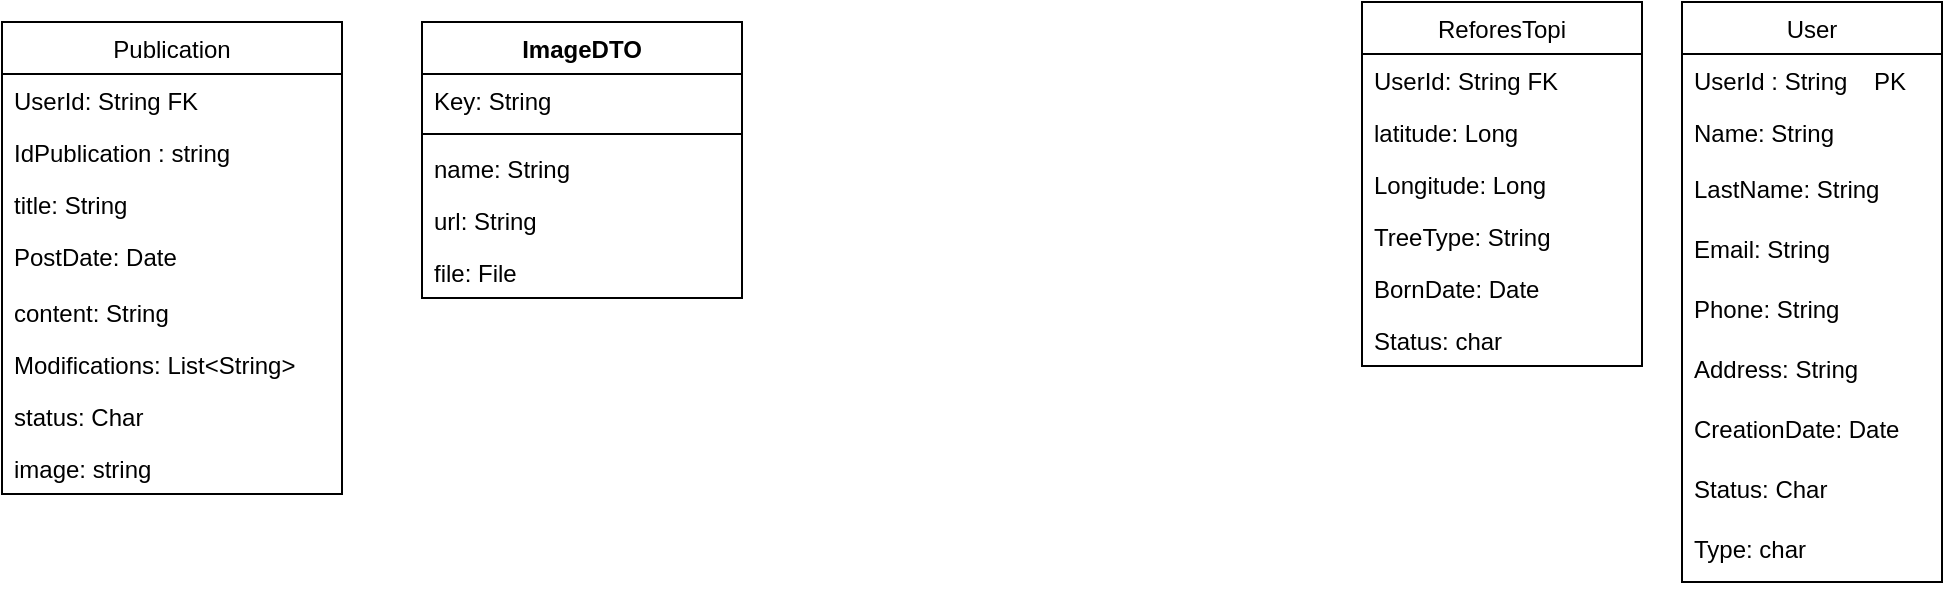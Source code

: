 <mxfile version="14.6.13" type="github" pages="3">
  <diagram id="KxJXpbGQlhkf6KC97_ca" name="Page-1">
    <mxGraphModel dx="868" dy="492" grid="1" gridSize="10" guides="1" tooltips="1" connect="1" arrows="1" fold="1" page="1" pageScale="1" pageWidth="827" pageHeight="1169" math="0" shadow="0">
      <root>
        <mxCell id="0" />
        <mxCell id="1" parent="0" />
        <mxCell id="vVS8wv4UVS95B0Jl2pPs-1" value="User" style="swimlane;fontStyle=0;childLayout=stackLayout;horizontal=1;startSize=26;horizontalStack=0;resizeParent=1;resizeParentMax=0;resizeLast=0;collapsible=1;marginBottom=0;" parent="1" vertex="1">
          <mxGeometry x="880" y="70" width="130" height="290" as="geometry">
            <mxRectangle x="80" y="80" width="60" height="26" as="alternateBounds" />
          </mxGeometry>
        </mxCell>
        <mxCell id="vVS8wv4UVS95B0Jl2pPs-2" value="UserId : String    PK" style="text;strokeColor=none;fillColor=none;align=left;verticalAlign=top;spacingLeft=4;spacingRight=4;overflow=hidden;rotatable=0;points=[[0,0.5],[1,0.5]];portConstraint=eastwest;" parent="vVS8wv4UVS95B0Jl2pPs-1" vertex="1">
          <mxGeometry y="26" width="130" height="26" as="geometry" />
        </mxCell>
        <mxCell id="vVS8wv4UVS95B0Jl2pPs-3" value="Name: String" style="text;strokeColor=none;fillColor=none;align=left;verticalAlign=top;spacingLeft=4;spacingRight=4;overflow=hidden;rotatable=0;points=[[0,0.5],[1,0.5]];portConstraint=eastwest;" parent="vVS8wv4UVS95B0Jl2pPs-1" vertex="1">
          <mxGeometry y="52" width="130" height="28" as="geometry" />
        </mxCell>
        <mxCell id="vVS8wv4UVS95B0Jl2pPs-4" value="LastName: String" style="text;strokeColor=none;fillColor=none;align=left;verticalAlign=top;spacingLeft=4;spacingRight=4;overflow=hidden;rotatable=0;points=[[0,0.5],[1,0.5]];portConstraint=eastwest;" parent="vVS8wv4UVS95B0Jl2pPs-1" vertex="1">
          <mxGeometry y="80" width="130" height="30" as="geometry" />
        </mxCell>
        <mxCell id="vVS8wv4UVS95B0Jl2pPs-5" value="Email: String" style="text;strokeColor=none;fillColor=none;align=left;verticalAlign=top;spacingLeft=4;spacingRight=4;overflow=hidden;rotatable=0;points=[[0,0.5],[1,0.5]];portConstraint=eastwest;" parent="vVS8wv4UVS95B0Jl2pPs-1" vertex="1">
          <mxGeometry y="110" width="130" height="30" as="geometry" />
        </mxCell>
        <mxCell id="vVS8wv4UVS95B0Jl2pPs-6" value="Phone: String" style="text;strokeColor=none;fillColor=none;align=left;verticalAlign=top;spacingLeft=4;spacingRight=4;overflow=hidden;rotatable=0;points=[[0,0.5],[1,0.5]];portConstraint=eastwest;" parent="vVS8wv4UVS95B0Jl2pPs-1" vertex="1">
          <mxGeometry y="140" width="130" height="30" as="geometry" />
        </mxCell>
        <mxCell id="vVS8wv4UVS95B0Jl2pPs-7" value="Address: String" style="text;strokeColor=none;fillColor=none;align=left;verticalAlign=top;spacingLeft=4;spacingRight=4;overflow=hidden;rotatable=0;points=[[0,0.5],[1,0.5]];portConstraint=eastwest;" parent="vVS8wv4UVS95B0Jl2pPs-1" vertex="1">
          <mxGeometry y="170" width="130" height="30" as="geometry" />
        </mxCell>
        <mxCell id="vVS8wv4UVS95B0Jl2pPs-8" value="CreationDate: Date" style="text;strokeColor=none;fillColor=none;align=left;verticalAlign=top;spacingLeft=4;spacingRight=4;overflow=hidden;rotatable=0;points=[[0,0.5],[1,0.5]];portConstraint=eastwest;" parent="vVS8wv4UVS95B0Jl2pPs-1" vertex="1">
          <mxGeometry y="200" width="130" height="30" as="geometry" />
        </mxCell>
        <mxCell id="vVS8wv4UVS95B0Jl2pPs-9" value="Status: Char" style="text;strokeColor=none;fillColor=none;align=left;verticalAlign=top;spacingLeft=4;spacingRight=4;overflow=hidden;rotatable=0;points=[[0,0.5],[1,0.5]];portConstraint=eastwest;" parent="vVS8wv4UVS95B0Jl2pPs-1" vertex="1">
          <mxGeometry y="230" width="130" height="30" as="geometry" />
        </mxCell>
        <mxCell id="vVS8wv4UVS95B0Jl2pPs-10" value="Type: char" style="text;strokeColor=none;fillColor=none;align=left;verticalAlign=top;spacingLeft=4;spacingRight=4;overflow=hidden;rotatable=0;points=[[0,0.5],[1,0.5]];portConstraint=eastwest;" parent="vVS8wv4UVS95B0Jl2pPs-1" vertex="1">
          <mxGeometry y="260" width="130" height="30" as="geometry" />
        </mxCell>
        <mxCell id="vVS8wv4UVS95B0Jl2pPs-11" value="Publication" style="swimlane;fontStyle=0;childLayout=stackLayout;horizontal=1;startSize=26;fillColor=none;horizontalStack=0;resizeParent=1;resizeParentMax=0;resizeLast=0;collapsible=1;marginBottom=0;" parent="1" vertex="1">
          <mxGeometry x="40" y="80" width="170" height="236" as="geometry" />
        </mxCell>
        <mxCell id="vVS8wv4UVS95B0Jl2pPs-12" value="UserId: String FK" style="text;strokeColor=none;fillColor=none;align=left;verticalAlign=top;spacingLeft=4;spacingRight=4;overflow=hidden;rotatable=0;points=[[0,0.5],[1,0.5]];portConstraint=eastwest;" parent="vVS8wv4UVS95B0Jl2pPs-11" vertex="1">
          <mxGeometry y="26" width="170" height="26" as="geometry" />
        </mxCell>
        <mxCell id="vVS8wv4UVS95B0Jl2pPs-13" value="IdPublication : string" style="text;strokeColor=none;fillColor=none;align=left;verticalAlign=top;spacingLeft=4;spacingRight=4;overflow=hidden;rotatable=0;points=[[0,0.5],[1,0.5]];portConstraint=eastwest;" parent="vVS8wv4UVS95B0Jl2pPs-11" vertex="1">
          <mxGeometry y="52" width="170" height="26" as="geometry" />
        </mxCell>
        <mxCell id="vVS8wv4UVS95B0Jl2pPs-14" value="title: String" style="text;strokeColor=none;fillColor=none;align=left;verticalAlign=top;spacingLeft=4;spacingRight=4;overflow=hidden;rotatable=0;points=[[0,0.5],[1,0.5]];portConstraint=eastwest;" parent="vVS8wv4UVS95B0Jl2pPs-11" vertex="1">
          <mxGeometry y="78" width="170" height="26" as="geometry" />
        </mxCell>
        <mxCell id="vVS8wv4UVS95B0Jl2pPs-15" value="PostDate: Date" style="text;strokeColor=none;fillColor=none;align=left;verticalAlign=top;spacingLeft=4;spacingRight=4;overflow=hidden;rotatable=0;points=[[0,0.5],[1,0.5]];portConstraint=eastwest;" parent="vVS8wv4UVS95B0Jl2pPs-11" vertex="1">
          <mxGeometry y="104" width="170" height="28" as="geometry" />
        </mxCell>
        <mxCell id="vVS8wv4UVS95B0Jl2pPs-16" value="content: String" style="text;strokeColor=none;fillColor=none;align=left;verticalAlign=top;spacingLeft=4;spacingRight=4;overflow=hidden;rotatable=0;points=[[0,0.5],[1,0.5]];portConstraint=eastwest;" parent="vVS8wv4UVS95B0Jl2pPs-11" vertex="1">
          <mxGeometry y="132" width="170" height="26" as="geometry" />
        </mxCell>
        <mxCell id="vVS8wv4UVS95B0Jl2pPs-17" value="Modifications: List&lt;String&gt;" style="text;strokeColor=none;fillColor=none;align=left;verticalAlign=top;spacingLeft=4;spacingRight=4;overflow=hidden;rotatable=0;points=[[0,0.5],[1,0.5]];portConstraint=eastwest;" parent="vVS8wv4UVS95B0Jl2pPs-11" vertex="1">
          <mxGeometry y="158" width="170" height="26" as="geometry" />
        </mxCell>
        <mxCell id="vVS8wv4UVS95B0Jl2pPs-18" value="status: Char" style="text;strokeColor=none;fillColor=none;align=left;verticalAlign=top;spacingLeft=4;spacingRight=4;overflow=hidden;rotatable=0;points=[[0,0.5],[1,0.5]];portConstraint=eastwest;" parent="vVS8wv4UVS95B0Jl2pPs-11" vertex="1">
          <mxGeometry y="184" width="170" height="26" as="geometry" />
        </mxCell>
        <mxCell id="vVS8wv4UVS95B0Jl2pPs-19" value="image: string" style="text;strokeColor=none;fillColor=none;align=left;verticalAlign=top;spacingLeft=4;spacingRight=4;overflow=hidden;rotatable=0;points=[[0,0.5],[1,0.5]];portConstraint=eastwest;" parent="vVS8wv4UVS95B0Jl2pPs-11" vertex="1">
          <mxGeometry y="210" width="170" height="26" as="geometry" />
        </mxCell>
        <mxCell id="vVS8wv4UVS95B0Jl2pPs-20" value="ReforesTopi" style="swimlane;fontStyle=0;childLayout=stackLayout;horizontal=1;startSize=26;fillColor=none;horizontalStack=0;resizeParent=1;resizeParentMax=0;resizeLast=0;collapsible=1;marginBottom=0;" parent="1" vertex="1">
          <mxGeometry x="720" y="70" width="140" height="182" as="geometry" />
        </mxCell>
        <mxCell id="vVS8wv4UVS95B0Jl2pPs-21" value="UserId: String FK" style="text;strokeColor=none;fillColor=none;align=left;verticalAlign=top;spacingLeft=4;spacingRight=4;overflow=hidden;rotatable=0;points=[[0,0.5],[1,0.5]];portConstraint=eastwest;" parent="vVS8wv4UVS95B0Jl2pPs-20" vertex="1">
          <mxGeometry y="26" width="140" height="26" as="geometry" />
        </mxCell>
        <mxCell id="vVS8wv4UVS95B0Jl2pPs-22" value="latitude: Long" style="text;strokeColor=none;fillColor=none;align=left;verticalAlign=top;spacingLeft=4;spacingRight=4;overflow=hidden;rotatable=0;points=[[0,0.5],[1,0.5]];portConstraint=eastwest;" parent="vVS8wv4UVS95B0Jl2pPs-20" vertex="1">
          <mxGeometry y="52" width="140" height="26" as="geometry" />
        </mxCell>
        <mxCell id="vVS8wv4UVS95B0Jl2pPs-23" value="Longitude: Long" style="text;strokeColor=none;fillColor=none;align=left;verticalAlign=top;spacingLeft=4;spacingRight=4;overflow=hidden;rotatable=0;points=[[0,0.5],[1,0.5]];portConstraint=eastwest;" parent="vVS8wv4UVS95B0Jl2pPs-20" vertex="1">
          <mxGeometry y="78" width="140" height="26" as="geometry" />
        </mxCell>
        <mxCell id="vVS8wv4UVS95B0Jl2pPs-24" value="TreeType: String" style="text;strokeColor=none;fillColor=none;align=left;verticalAlign=top;spacingLeft=4;spacingRight=4;overflow=hidden;rotatable=0;points=[[0,0.5],[1,0.5]];portConstraint=eastwest;" parent="vVS8wv4UVS95B0Jl2pPs-20" vertex="1">
          <mxGeometry y="104" width="140" height="26" as="geometry" />
        </mxCell>
        <mxCell id="vVS8wv4UVS95B0Jl2pPs-25" value="BornDate: Date" style="text;strokeColor=none;fillColor=none;align=left;verticalAlign=top;spacingLeft=4;spacingRight=4;overflow=hidden;rotatable=0;points=[[0,0.5],[1,0.5]];portConstraint=eastwest;" parent="vVS8wv4UVS95B0Jl2pPs-20" vertex="1">
          <mxGeometry y="130" width="140" height="26" as="geometry" />
        </mxCell>
        <mxCell id="vVS8wv4UVS95B0Jl2pPs-26" value="Status: char" style="text;strokeColor=none;fillColor=none;align=left;verticalAlign=top;spacingLeft=4;spacingRight=4;overflow=hidden;rotatable=0;points=[[0,0.5],[1,0.5]];portConstraint=eastwest;" parent="vVS8wv4UVS95B0Jl2pPs-20" vertex="1">
          <mxGeometry y="156" width="140" height="26" as="geometry" />
        </mxCell>
        <mxCell id="vVS8wv4UVS95B0Jl2pPs-27" value="ImageDTO" style="swimlane;fontStyle=1;align=center;verticalAlign=top;childLayout=stackLayout;horizontal=1;startSize=26;horizontalStack=0;resizeParent=1;resizeParentMax=0;resizeLast=0;collapsible=1;marginBottom=0;" parent="1" vertex="1">
          <mxGeometry x="250" y="80" width="160" height="138" as="geometry" />
        </mxCell>
        <mxCell id="vVS8wv4UVS95B0Jl2pPs-28" value="Key: String" style="text;strokeColor=none;fillColor=none;align=left;verticalAlign=top;spacingLeft=4;spacingRight=4;overflow=hidden;rotatable=0;points=[[0,0.5],[1,0.5]];portConstraint=eastwest;" parent="vVS8wv4UVS95B0Jl2pPs-27" vertex="1">
          <mxGeometry y="26" width="160" height="26" as="geometry" />
        </mxCell>
        <mxCell id="vVS8wv4UVS95B0Jl2pPs-29" value="" style="line;strokeWidth=1;fillColor=none;align=left;verticalAlign=middle;spacingTop=-1;spacingLeft=3;spacingRight=3;rotatable=0;labelPosition=right;points=[];portConstraint=eastwest;" parent="vVS8wv4UVS95B0Jl2pPs-27" vertex="1">
          <mxGeometry y="52" width="160" height="8" as="geometry" />
        </mxCell>
        <mxCell id="vVS8wv4UVS95B0Jl2pPs-30" value="name: String" style="text;strokeColor=none;fillColor=none;align=left;verticalAlign=top;spacingLeft=4;spacingRight=4;overflow=hidden;rotatable=0;points=[[0,0.5],[1,0.5]];portConstraint=eastwest;" parent="vVS8wv4UVS95B0Jl2pPs-27" vertex="1">
          <mxGeometry y="60" width="160" height="26" as="geometry" />
        </mxCell>
        <mxCell id="vVS8wv4UVS95B0Jl2pPs-31" value="url: String" style="text;strokeColor=none;fillColor=none;align=left;verticalAlign=top;spacingLeft=4;spacingRight=4;overflow=hidden;rotatable=0;points=[[0,0.5],[1,0.5]];portConstraint=eastwest;" parent="vVS8wv4UVS95B0Jl2pPs-27" vertex="1">
          <mxGeometry y="86" width="160" height="26" as="geometry" />
        </mxCell>
        <mxCell id="vVS8wv4UVS95B0Jl2pPs-32" value="file: File" style="text;strokeColor=none;fillColor=none;align=left;verticalAlign=top;spacingLeft=4;spacingRight=4;overflow=hidden;rotatable=0;points=[[0,0.5],[1,0.5]];portConstraint=eastwest;" parent="vVS8wv4UVS95B0Jl2pPs-27" vertex="1">
          <mxGeometry y="112" width="160" height="26" as="geometry" />
        </mxCell>
      </root>
    </mxGraphModel>
  </diagram>
  <diagram id="NJSV-5ByKJBxDms3IFjw" name="Page-2">
    <mxGraphModel dx="2067" dy="703" grid="1" gridSize="10" guides="1" tooltips="1" connect="1" arrows="1" fold="1" page="1" pageScale="1" pageWidth="827" pageHeight="1169" math="0" shadow="0">
      <root>
        <mxCell id="A6QT6F6FcmkDmFYgpZCp-0" />
        <mxCell id="A6QT6F6FcmkDmFYgpZCp-1" parent="A6QT6F6FcmkDmFYgpZCp-0" />
        <mxCell id="A6QT6F6FcmkDmFYgpZCp-2" value="" style="ellipse;html=1;shape=startState;fillColor=#000000;strokeColor=#ff0000;" parent="A6QT6F6FcmkDmFYgpZCp-1" vertex="1">
          <mxGeometry x="-500" y="90" width="30" height="30" as="geometry" />
        </mxCell>
        <mxCell id="A6QT6F6FcmkDmFYgpZCp-3" value="" style="edgeStyle=orthogonalEdgeStyle;html=1;verticalAlign=bottom;endArrow=open;endSize=8;strokeColor=#ff0000;" parent="A6QT6F6FcmkDmFYgpZCp-1" source="A6QT6F6FcmkDmFYgpZCp-2" edge="1">
          <mxGeometry relative="1" as="geometry">
            <mxPoint x="-485" y="180" as="targetPoint" />
          </mxGeometry>
        </mxCell>
        <mxCell id="A6QT6F6FcmkDmFYgpZCp-4" value="Frontend" style="html=1;" parent="A6QT6F6FcmkDmFYgpZCp-1" vertex="1">
          <mxGeometry x="-540" y="180" width="110" height="50" as="geometry" />
        </mxCell>
        <mxCell id="A6QT6F6FcmkDmFYgpZCp-5" value="Spring" style="html=1;" parent="A6QT6F6FcmkDmFYgpZCp-1" vertex="1">
          <mxGeometry y="180" width="110" height="50" as="geometry" />
        </mxCell>
        <mxCell id="A6QT6F6FcmkDmFYgpZCp-6" value="DB" style="html=1;" parent="A6QT6F6FcmkDmFYgpZCp-1" vertex="1">
          <mxGeometry x="320" y="180" width="110" height="50" as="geometry" />
        </mxCell>
        <mxCell id="A6QT6F6FcmkDmFYgpZCp-7" value="Inicio" style="rounded=0;whiteSpace=wrap;html=1;" parent="A6QT6F6FcmkDmFYgpZCp-1" vertex="1">
          <mxGeometry x="-360" y="290" width="90" height="60" as="geometry" />
        </mxCell>
        <mxCell id="A6QT6F6FcmkDmFYgpZCp-8" value="Quienes Somos" style="rounded=0;whiteSpace=wrap;html=1;" parent="A6QT6F6FcmkDmFYgpZCp-1" vertex="1">
          <mxGeometry x="-360" y="390" width="90" height="60" as="geometry" />
        </mxCell>
        <mxCell id="A6QT6F6FcmkDmFYgpZCp-9" value="Preguntas" style="rounded=0;whiteSpace=wrap;html=1;" parent="A6QT6F6FcmkDmFYgpZCp-1" vertex="1">
          <mxGeometry x="-362.5" y="840" width="95" height="60" as="geometry" />
        </mxCell>
        <mxCell id="A6QT6F6FcmkDmFYgpZCp-10" value="Proyectos y Publicaciones" style="rounded=0;whiteSpace=wrap;html=1;" parent="A6QT6F6FcmkDmFYgpZCp-1" vertex="1">
          <mxGeometry x="-365" y="610" width="95" height="60" as="geometry" />
        </mxCell>
        <mxCell id="A6QT6F6FcmkDmFYgpZCp-11" value="Cronica" style="rounded=0;whiteSpace=wrap;html=1;" parent="A6QT6F6FcmkDmFYgpZCp-1" vertex="1">
          <mxGeometry x="-360" y="490" width="90" height="60" as="geometry" />
        </mxCell>
        <mxCell id="A6QT6F6FcmkDmFYgpZCp-12" value="" style="endArrow=none;dashed=1;html=1;dashPattern=1 3;strokeWidth=2;entryX=1;entryY=1;entryDx=0;entryDy=0;" parent="A6QT6F6FcmkDmFYgpZCp-1" target="A6QT6F6FcmkDmFYgpZCp-4" edge="1">
          <mxGeometry width="50" height="50" relative="1" as="geometry">
            <mxPoint x="-430" y="930" as="sourcePoint" />
            <mxPoint x="50" y="410" as="targetPoint" />
          </mxGeometry>
        </mxCell>
        <mxCell id="A6QT6F6FcmkDmFYgpZCp-13" value="Publications managment" style="rounded=1;whiteSpace=wrap;html=1;" parent="A6QT6F6FcmkDmFYgpZCp-1" vertex="1">
          <mxGeometry y="300" width="100" height="60" as="geometry" />
        </mxCell>
        <mxCell id="A6QT6F6FcmkDmFYgpZCp-14" value="Image Supplier" style="rounded=1;whiteSpace=wrap;html=1;" parent="A6QT6F6FcmkDmFYgpZCp-1" vertex="1">
          <mxGeometry y="420" width="100" height="60" as="geometry" />
        </mxCell>
        <mxCell id="A6QT6F6FcmkDmFYgpZCp-15" style="edgeStyle=orthogonalEdgeStyle;rounded=0;orthogonalLoop=1;jettySize=auto;html=1;exitX=1;exitY=0.5;exitDx=0;exitDy=0;entryX=0;entryY=0.5;entryDx=0;entryDy=0;" parent="A6QT6F6FcmkDmFYgpZCp-1" source="A6QT6F6FcmkDmFYgpZCp-16" target="A6QT6F6FcmkDmFYgpZCp-13" edge="1">
          <mxGeometry relative="1" as="geometry" />
        </mxCell>
        <mxCell id="A6QT6F6FcmkDmFYgpZCp-16" value="Blog" style="rounded=0;whiteSpace=wrap;html=1;" parent="A6QT6F6FcmkDmFYgpZCp-1" vertex="1">
          <mxGeometry x="-320" y="680" width="95" height="60" as="geometry" />
        </mxCell>
        <mxCell id="A6QT6F6FcmkDmFYgpZCp-17" value="Maps" style="rounded=0;whiteSpace=wrap;html=1;" parent="A6QT6F6FcmkDmFYgpZCp-1" vertex="1">
          <mxGeometry x="-320" y="750" width="95" height="60" as="geometry" />
        </mxCell>
        <mxCell id="A6QT6F6FcmkDmFYgpZCp-18" value="" style="endArrow=classic;html=1;entryX=0.01;entryY=0.617;entryDx=0;entryDy=0;entryPerimeter=0;" parent="A6QT6F6FcmkDmFYgpZCp-1" target="A6QT6F6FcmkDmFYgpZCp-14" edge="1">
          <mxGeometry width="50" height="50" relative="1" as="geometry">
            <mxPoint x="-110" y="457" as="sourcePoint" />
            <mxPoint x="50" y="530" as="targetPoint" />
          </mxGeometry>
        </mxCell>
        <mxCell id="A6QT6F6FcmkDmFYgpZCp-19" value="Firestore&lt;br&gt;DB" style="shape=cylinder3;whiteSpace=wrap;html=1;boundedLbl=1;backgroundOutline=1;size=15;" parent="A6QT6F6FcmkDmFYgpZCp-1" vertex="1">
          <mxGeometry x="340" y="280" width="60" height="80" as="geometry" />
        </mxCell>
        <mxCell id="A6QT6F6FcmkDmFYgpZCp-20" value="Storage" style="shape=cylinder3;whiteSpace=wrap;html=1;boundedLbl=1;backgroundOutline=1;size=15;" parent="A6QT6F6FcmkDmFYgpZCp-1" vertex="1">
          <mxGeometry x="330" y="400" width="60" height="80" as="geometry" />
        </mxCell>
        <mxCell id="A6QT6F6FcmkDmFYgpZCp-21" value="" style="endArrow=classic;html=1;exitX=1;exitY=0.5;exitDx=0;exitDy=0;" parent="A6QT6F6FcmkDmFYgpZCp-1" source="A6QT6F6FcmkDmFYgpZCp-14" edge="1">
          <mxGeometry width="50" height="50" relative="1" as="geometry">
            <mxPoint y="570" as="sourcePoint" />
            <mxPoint x="330" y="447" as="targetPoint" />
          </mxGeometry>
        </mxCell>
        <mxCell id="A6QT6F6FcmkDmFYgpZCp-22" value="" style="endArrow=classic;html=1;entryX=0;entryY=0;entryDx=0;entryDy=52.5;entryPerimeter=0;exitX=1;exitY=0.5;exitDx=0;exitDy=0;" parent="A6QT6F6FcmkDmFYgpZCp-1" source="A6QT6F6FcmkDmFYgpZCp-13" target="A6QT6F6FcmkDmFYgpZCp-19" edge="1">
          <mxGeometry width="50" height="50" relative="1" as="geometry">
            <mxPoint y="570" as="sourcePoint" />
            <mxPoint x="50" y="520" as="targetPoint" />
          </mxGeometry>
        </mxCell>
        <mxCell id="A6QT6F6FcmkDmFYgpZCp-23" value="" style="endArrow=classic;startArrow=classic;html=1;entryX=0.5;entryY=1;entryDx=0;entryDy=0;exitX=0.5;exitY=0;exitDx=0;exitDy=0;" parent="A6QT6F6FcmkDmFYgpZCp-1" source="A6QT6F6FcmkDmFYgpZCp-14" target="A6QT6F6FcmkDmFYgpZCp-13" edge="1">
          <mxGeometry width="50" height="50" relative="1" as="geometry">
            <mxPoint y="570" as="sourcePoint" />
            <mxPoint x="50" y="520" as="targetPoint" />
          </mxGeometry>
        </mxCell>
        <mxCell id="A6QT6F6FcmkDmFYgpZCp-24" value="Nav Bar" style="rounded=1;whiteSpace=wrap;html=1;" parent="A6QT6F6FcmkDmFYgpZCp-1" vertex="1">
          <mxGeometry x="-440" y="220" width="120" height="60" as="geometry" />
        </mxCell>
      </root>
    </mxGraphModel>
  </diagram>
  <diagram id="5lyImM-GTNgWyzA1-2Sb" name="Page-3">
    <mxGraphModel dx="1447" dy="1989" grid="1" gridSize="10" guides="1" tooltips="1" connect="1" arrows="1" fold="1" page="1" pageScale="1" pageWidth="827" pageHeight="1169" math="0" shadow="0">
      <root>
        <mxCell id="FQR75ZPhlFpz2n90d9_L-0" />
        <mxCell id="FQR75ZPhlFpz2n90d9_L-1" parent="FQR75ZPhlFpz2n90d9_L-0" />
        <mxCell id="FQR75ZPhlFpz2n90d9_L-2" value="&lt;font style=&quot;font-size: 26px&quot;&gt;FRONT END&lt;/font&gt;" style="text;html=1;strokeColor=none;fillColor=none;align=center;verticalAlign=middle;whiteSpace=wrap;rounded=0;" parent="FQR75ZPhlFpz2n90d9_L-1" vertex="1">
          <mxGeometry x="30" y="20" width="500" height="80" as="geometry" />
        </mxCell>
        <mxCell id="FQR75ZPhlFpz2n90d9_L-6" value="Publication" style="swimlane;fontStyle=0;childLayout=stackLayout;horizontal=1;startSize=26;fillColor=none;horizontalStack=0;resizeParent=1;resizeParentMax=0;resizeLast=0;collapsible=1;marginBottom=0;" parent="FQR75ZPhlFpz2n90d9_L-1" vertex="1">
          <mxGeometry x="260" y="128" width="140" height="104" as="geometry" />
        </mxCell>
        <mxCell id="FQR75ZPhlFpz2n90d9_L-7" value="titulo : String" style="text;strokeColor=#2D7600;fillColor=#60a917;align=left;verticalAlign=top;spacingLeft=4;spacingRight=4;overflow=hidden;rotatable=0;points=[[0,0.5],[1,0.5]];portConstraint=eastwest;fontColor=#ffffff;" parent="FQR75ZPhlFpz2n90d9_L-6" vertex="1">
          <mxGeometry y="26" width="140" height="26" as="geometry" />
        </mxCell>
        <mxCell id="FQR75ZPhlFpz2n90d9_L-8" value="Cronica: String" style="text;strokeColor=#2D7600;fillColor=#60a917;align=left;verticalAlign=top;spacingLeft=4;spacingRight=4;overflow=hidden;rotatable=0;points=[[0,0.5],[1,0.5]];portConstraint=eastwest;fontColor=#ffffff;" parent="FQR75ZPhlFpz2n90d9_L-6" vertex="1">
          <mxGeometry y="52" width="140" height="26" as="geometry" />
        </mxCell>
        <mxCell id="FQR75ZPhlFpz2n90d9_L-9" value="Imagen: MultipartFile" style="text;strokeColor=#2D7600;fillColor=#60a917;align=left;verticalAlign=top;spacingLeft=4;spacingRight=4;overflow=hidden;rotatable=0;points=[[0,0.5],[1,0.5]];portConstraint=eastwest;fontColor=#ffffff;" parent="FQR75ZPhlFpz2n90d9_L-6" vertex="1">
          <mxGeometry y="78" width="140" height="26" as="geometry" />
        </mxCell>
        <mxCell id="FQR75ZPhlFpz2n90d9_L-10" value="" style="html=1;strokeWidth=1;fillColor=none;" parent="FQR75ZPhlFpz2n90d9_L-1" vertex="1">
          <mxGeometry x="620" y="578" width="870" height="310" as="geometry" />
        </mxCell>
        <mxCell id="FQR75ZPhlFpz2n90d9_L-11" value="Publication Managment" style="text;align=center;fontStyle=1;verticalAlign=middle;spacingLeft=3;spacingRight=3;strokeColor=none;rotatable=0;points=[[0,0.5],[1,0.5]];portConstraint=eastwest;fillColor=none;" parent="FQR75ZPhlFpz2n90d9_L-1" vertex="1">
          <mxGeometry x="620" y="552" width="150" height="26" as="geometry" />
        </mxCell>
        <mxCell id="FQR75ZPhlFpz2n90d9_L-12" value="PublicationDto" style="swimlane;fontStyle=0;childLayout=stackLayout;horizontal=1;startSize=26;fillColor=#008a00;horizontalStack=0;resizeParent=1;resizeParentMax=0;resizeLast=0;collapsible=1;marginBottom=0;strokeWidth=1;strokeColor=#005700;fontColor=#ffffff;" parent="FQR75ZPhlFpz2n90d9_L-1" vertex="1">
          <mxGeometry x="630" y="585" width="165" height="214" as="geometry" />
        </mxCell>
        <mxCell id="FQR75ZPhlFpz2n90d9_L-13" value="String idPublication;" style="text;align=left;verticalAlign=top;spacingLeft=4;spacingRight=4;overflow=hidden;rotatable=0;points=[[0,0.5],[1,0.5]];portConstraint=eastwest;" parent="FQR75ZPhlFpz2n90d9_L-12" vertex="1">
          <mxGeometry y="26" width="165" height="26" as="geometry" />
        </mxCell>
        <mxCell id="FQR75ZPhlFpz2n90d9_L-14" value="String title;" style="text;strokeColor=#2D7600;fillColor=#60a917;align=left;verticalAlign=top;spacingLeft=4;spacingRight=4;overflow=hidden;rotatable=0;points=[[0,0.5],[1,0.5]];portConstraint=eastwest;fontStyle=1;fontColor=#ffffff;" parent="FQR75ZPhlFpz2n90d9_L-12" vertex="1">
          <mxGeometry y="52" width="165" height="26" as="geometry" />
        </mxCell>
        <mxCell id="FQR75ZPhlFpz2n90d9_L-15" value="String postDate;" style="text;strokeColor=#001DBC;fillColor=#0050ef;align=left;verticalAlign=top;spacingLeft=4;spacingRight=4;overflow=hidden;rotatable=0;points=[[0,0.5],[1,0.5]];portConstraint=eastwest;fontStyle=1;fontColor=#ffffff;" parent="FQR75ZPhlFpz2n90d9_L-12" vertex="1">
          <mxGeometry y="78" width="165" height="32" as="geometry" />
        </mxCell>
        <mxCell id="FQR75ZPhlFpz2n90d9_L-16" value="String content;" style="text;strokeColor=#2D7600;fillColor=#60a917;align=left;verticalAlign=top;spacingLeft=4;spacingRight=4;overflow=hidden;rotatable=0;points=[[0,0.5],[1,0.5]];portConstraint=eastwest;fontStyle=1;fontColor=#ffffff;" parent="FQR75ZPhlFpz2n90d9_L-12" vertex="1">
          <mxGeometry y="110" width="165" height="26" as="geometry" />
        </mxCell>
        <mxCell id="FQR75ZPhlFpz2n90d9_L-17" value="List&lt;String&gt; modifications;" style="text;strokeColor=#001DBC;fillColor=#0050ef;align=left;verticalAlign=top;spacingLeft=4;spacingRight=4;overflow=hidden;rotatable=0;points=[[0,0.5],[1,0.5]];portConstraint=eastwest;fontColor=#ffffff;" parent="FQR75ZPhlFpz2n90d9_L-12" vertex="1">
          <mxGeometry y="136" width="165" height="26" as="geometry" />
        </mxCell>
        <mxCell id="FQR75ZPhlFpz2n90d9_L-18" value="String status;" style="text;strokeColor=#001DBC;fillColor=#0050ef;align=left;verticalAlign=top;spacingLeft=4;spacingRight=4;overflow=hidden;rotatable=0;points=[[0,0.5],[1,0.5]];portConstraint=eastwest;fontStyle=1;fontColor=#ffffff;" parent="FQR75ZPhlFpz2n90d9_L-12" vertex="1">
          <mxGeometry y="162" width="165" height="26" as="geometry" />
        </mxCell>
        <mxCell id="FQR75ZPhlFpz2n90d9_L-19" value="String imageURL" style="text;align=left;verticalAlign=top;spacingLeft=4;spacingRight=4;overflow=hidden;rotatable=0;points=[[0,0.5],[1,0.5]];portConstraint=eastwest;fontStyle=0;fillColor=#6a00ff;strokeColor=#3700CC;fontColor=#ffffff;" parent="FQR75ZPhlFpz2n90d9_L-12" vertex="1">
          <mxGeometry y="188" width="165" height="26" as="geometry" />
        </mxCell>
        <mxCell id="FQR75ZPhlFpz2n90d9_L-20" value="" style="html=1;strokeWidth=1;fillColor=none;" parent="FQR75ZPhlFpz2n90d9_L-1" vertex="1">
          <mxGeometry x="620" y="218" width="880" height="310" as="geometry" />
        </mxCell>
        <mxCell id="FQR75ZPhlFpz2n90d9_L-21" value="Image Supplier" style="text;align=center;fontStyle=1;verticalAlign=middle;spacingLeft=3;spacingRight=3;strokeColor=none;rotatable=0;points=[[0,0.5],[1,0.5]];portConstraint=eastwest;fillColor=none;" parent="FQR75ZPhlFpz2n90d9_L-1" vertex="1">
          <mxGeometry x="620" y="192" width="150" height="26" as="geometry" />
        </mxCell>
        <mxCell id="FQR75ZPhlFpz2n90d9_L-22" value="" style="endArrow=none;dashed=1;html=1;dashPattern=1 3;strokeWidth=2;" parent="FQR75ZPhlFpz2n90d9_L-1" edge="1">
          <mxGeometry width="50" height="50" relative="1" as="geometry">
            <mxPoint x="570" y="880" as="sourcePoint" />
            <mxPoint x="570" y="128" as="targetPoint" />
          </mxGeometry>
        </mxCell>
        <mxCell id="FQR75ZPhlFpz2n90d9_L-23" value="" style="endArrow=classic;html=1;strokeWidth=1;entryX=0.002;entryY=0.042;entryDx=0;entryDy=0;entryPerimeter=0;" parent="FQR75ZPhlFpz2n90d9_L-1" target="FQR75ZPhlFpz2n90d9_L-10" edge="1">
          <mxGeometry width="50" height="50" relative="1" as="geometry">
            <mxPoint x="570" y="591" as="sourcePoint" />
            <mxPoint x="540" y="702" as="targetPoint" />
          </mxGeometry>
        </mxCell>
        <mxCell id="FQR75ZPhlFpz2n90d9_L-24" value="&lt;font style=&quot;font-size: 26px&quot;&gt;BACK END&lt;/font&gt;" style="text;html=1;strokeColor=none;fillColor=none;align=center;verticalAlign=middle;whiteSpace=wrap;rounded=0;" parent="FQR75ZPhlFpz2n90d9_L-1" vertex="1">
          <mxGeometry x="480" y="30" width="500" height="80" as="geometry" />
        </mxCell>
        <mxCell id="FQR75ZPhlFpz2n90d9_L-25" value="&lt;font style=&quot;font-size: 26px&quot;&gt;DB&lt;/font&gt;" style="text;html=1;strokeColor=none;fillColor=none;align=center;verticalAlign=middle;whiteSpace=wrap;rounded=0;" parent="FQR75ZPhlFpz2n90d9_L-1" vertex="1">
          <mxGeometry x="1370" y="20" width="500" height="80" as="geometry" />
        </mxCell>
        <mxCell id="FQR75ZPhlFpz2n90d9_L-26" value="" style="endArrow=classic;html=1;strokeWidth=1;" parent="FQR75ZPhlFpz2n90d9_L-1" edge="1" source="4V_-_iqtQa__YNZKTN2D-1">
          <mxGeometry width="50" height="50" relative="1" as="geometry">
            <mxPoint x="570" y="247" as="sourcePoint" />
            <mxPoint x="618" y="280" as="targetPoint" />
          </mxGeometry>
        </mxCell>
        <mxCell id="FQR75ZPhlFpz2n90d9_L-27" value="" style="endArrow=classic;html=1;strokeWidth=1;exitX=1.029;exitY=1.179;exitDx=0;exitDy=0;exitPerimeter=0;" parent="FQR75ZPhlFpz2n90d9_L-1" edge="1">
          <mxGeometry width="50" height="50" relative="1" as="geometry">
            <mxPoint x="804.64" y="282.654" as="sourcePoint" />
            <mxPoint x="1920" y="280" as="targetPoint" />
          </mxGeometry>
        </mxCell>
        <mxCell id="FQR75ZPhlFpz2n90d9_L-28" value="RealTime&lt;br&gt;DB" style="shape=cylinder3;whiteSpace=wrap;html=1;boundedLbl=1;backgroundOutline=1;size=15;strokeWidth=1;fillColor=none;" parent="FQR75ZPhlFpz2n90d9_L-1" vertex="1">
          <mxGeometry x="1690" y="40" width="60" height="80" as="geometry" />
        </mxCell>
        <mxCell id="FQR75ZPhlFpz2n90d9_L-29" value="Storage" style="shape=cylinder3;whiteSpace=wrap;html=1;boundedLbl=1;backgroundOutline=1;size=15;strokeWidth=1;fillColor=none;" parent="FQR75ZPhlFpz2n90d9_L-1" vertex="1">
          <mxGeometry x="1900" y="40" width="60" height="80" as="geometry" />
        </mxCell>
        <mxCell id="FQR75ZPhlFpz2n90d9_L-30" value="" style="endArrow=none;dashed=1;html=1;strokeWidth=1;entryX=0.5;entryY=1;entryDx=0;entryDy=0;entryPerimeter=0;" parent="FQR75ZPhlFpz2n90d9_L-1" target="FQR75ZPhlFpz2n90d9_L-28" edge="1">
          <mxGeometry width="50" height="50" relative="1" as="geometry">
            <mxPoint x="1720" y="1499.0" as="sourcePoint" />
            <mxPoint x="1200" y="210" as="targetPoint" />
          </mxGeometry>
        </mxCell>
        <mxCell id="FQR75ZPhlFpz2n90d9_L-31" value="" style="endArrow=none;dashed=1;html=1;strokeWidth=1;entryX=0.5;entryY=1;entryDx=0;entryDy=0;entryPerimeter=0;" parent="FQR75ZPhlFpz2n90d9_L-1" edge="1">
          <mxGeometry width="50" height="50" relative="1" as="geometry">
            <mxPoint x="1929.41" y="1499.0" as="sourcePoint" />
            <mxPoint x="1929.41" y="120" as="targetPoint" />
          </mxGeometry>
        </mxCell>
        <mxCell id="FQR75ZPhlFpz2n90d9_L-33" value="ImageDTO" style="swimlane;fontStyle=1;align=center;verticalAlign=top;childLayout=stackLayout;horizontal=1;startSize=26;horizontalStack=0;resizeParent=1;resizeParentMax=0;resizeLast=0;collapsible=1;marginBottom=0;fillColor=#008a00;strokeColor=#005700;fontColor=#ffffff;" parent="FQR75ZPhlFpz2n90d9_L-1" vertex="1">
          <mxGeometry x="640" y="226" width="160" height="112" as="geometry" />
        </mxCell>
        <mxCell id="FQR75ZPhlFpz2n90d9_L-36" value="name: String" style="text;strokeColor=none;fillColor=none;align=left;verticalAlign=top;spacingLeft=4;spacingRight=4;overflow=hidden;rotatable=0;points=[[0,0.5],[1,0.5]];portConstraint=eastwest;" parent="FQR75ZPhlFpz2n90d9_L-33" vertex="1">
          <mxGeometry y="26" width="160" height="26" as="geometry" />
        </mxCell>
        <mxCell id="FQR75ZPhlFpz2n90d9_L-35" value="" style="line;strokeWidth=1;fillColor=none;align=left;verticalAlign=middle;spacingTop=-1;spacingLeft=3;spacingRight=3;rotatable=0;labelPosition=right;points=[];portConstraint=eastwest;" parent="FQR75ZPhlFpz2n90d9_L-33" vertex="1">
          <mxGeometry y="52" width="160" height="8" as="geometry" />
        </mxCell>
        <mxCell id="FQR75ZPhlFpz2n90d9_L-37" value="url: String" style="text;strokeColor=none;fillColor=none;align=left;verticalAlign=top;spacingLeft=4;spacingRight=4;overflow=hidden;rotatable=0;points=[[0,0.5],[1,0.5]];portConstraint=eastwest;" parent="FQR75ZPhlFpz2n90d9_L-33" vertex="1">
          <mxGeometry y="60" width="160" height="26" as="geometry" />
        </mxCell>
        <mxCell id="FQR75ZPhlFpz2n90d9_L-38" value="File image;" style="text;strokeColor=#2D7600;fillColor=#60a917;align=left;verticalAlign=top;spacingLeft=4;spacingRight=4;overflow=hidden;rotatable=0;points=[[0,0.5],[1,0.5]];portConstraint=eastwest;fontStyle=0;fontColor=#ffffff;" parent="FQR75ZPhlFpz2n90d9_L-33" vertex="1">
          <mxGeometry y="86" width="160" height="26" as="geometry" />
        </mxCell>
        <mxCell id="FQR75ZPhlFpz2n90d9_L-39" value="ImageDto" style="text;html=1;strokeColor=#3700CC;fillColor=#6a00ff;align=center;verticalAlign=middle;whiteSpace=wrap;rounded=0;fontColor=#ffffff;" parent="FQR75ZPhlFpz2n90d9_L-1" vertex="1">
          <mxGeometry x="1580" y="358" width="80" height="20" as="geometry" />
        </mxCell>
        <mxCell id="FQR75ZPhlFpz2n90d9_L-40" value="" style="endArrow=classic;html=1;strokeWidth=1;exitX=1.018;exitY=0.064;exitDx=0;exitDy=0;exitPerimeter=0;" parent="FQR75ZPhlFpz2n90d9_L-1" edge="1" source="FQR75ZPhlFpz2n90d9_L-13">
          <mxGeometry width="50" height="50" relative="1" as="geometry">
            <mxPoint x="1215" y="632.144" as="sourcePoint" />
            <mxPoint x="1720" y="610" as="targetPoint" />
          </mxGeometry>
        </mxCell>
        <mxCell id="4V_-_iqtQa__YNZKTN2D-0" value="Flujo para crear una publicacion" style="text;align=center;fontStyle=1;verticalAlign=middle;spacingLeft=3;spacingRight=3;strokeColor=none;rotatable=0;points=[[0,0.5],[1,0.5]];portConstraint=eastwest;fontSize=26;" vertex="1" parent="FQR75ZPhlFpz2n90d9_L-1">
          <mxGeometry x="30" y="-50" width="1040" height="50" as="geometry" />
        </mxCell>
        <mxCell id="4V_-_iqtQa__YNZKTN2D-1" value="" style="shape=umlLifeline;participant=umlEntity;perimeter=lifelinePerimeter;whiteSpace=wrap;html=1;container=1;collapsible=0;recursiveResize=0;verticalAlign=top;spacingTop=36;outlineConnect=0;fontSize=26;" vertex="1" parent="FQR75ZPhlFpz2n90d9_L-1">
          <mxGeometry x="550" y="40" width="40" height="300" as="geometry" />
        </mxCell>
        <mxCell id="4V_-_iqtQa__YNZKTN2D-2" value="" style="shape=umlLifeline;participant=umlActor;perimeter=lifelinePerimeter;whiteSpace=wrap;html=1;container=1;collapsible=0;recursiveResize=0;verticalAlign=top;spacingTop=36;outlineConnect=0;fontSize=26;" vertex="1" parent="FQR75ZPhlFpz2n90d9_L-1">
          <mxGeometry x="90" y="40" width="40" height="2170" as="geometry" />
        </mxCell>
        <mxCell id="4V_-_iqtQa__YNZKTN2D-3" value="createPost" style="html=1;verticalAlign=bottom;startArrow=oval;startFill=1;endArrow=block;startSize=8;fontSize=26;" edge="1" parent="4V_-_iqtQa__YNZKTN2D-2" target="4V_-_iqtQa__YNZKTN2D-1">
          <mxGeometry x="-0.021" y="-50" width="60" relative="1" as="geometry">
            <mxPoint x="30" y="200" as="sourcePoint" />
            <mxPoint x="90" y="200" as="targetPoint" />
            <mxPoint as="offset" />
          </mxGeometry>
        </mxCell>
        <mxCell id="4V_-_iqtQa__YNZKTN2D-4" value="return" style="html=1;verticalAlign=bottom;endArrow=open;dashed=1;endSize=8;fontSize=26;" edge="1" parent="FQR75ZPhlFpz2n90d9_L-1" target="4V_-_iqtQa__YNZKTN2D-2">
          <mxGeometry x="-0.669" y="40" relative="1" as="geometry">
            <mxPoint x="1920" y="380" as="sourcePoint" />
            <mxPoint x="570" y="380" as="targetPoint" />
            <mxPoint as="offset" />
          </mxGeometry>
        </mxCell>
        <mxCell id="4V_-_iqtQa__YNZKTN2D-5" value="return" style="html=1;verticalAlign=bottom;endArrow=open;dashed=1;endSize=8;fontSize=26;" edge="1" parent="FQR75ZPhlFpz2n90d9_L-1" target="4V_-_iqtQa__YNZKTN2D-2">
          <mxGeometry x="-0.876" y="50" relative="1" as="geometry">
            <mxPoint x="1720" y="840" as="sourcePoint" />
            <mxPoint x="570" y="840" as="targetPoint" />
            <mxPoint as="offset" />
          </mxGeometry>
        </mxCell>
        <mxCell id="4V_-_iqtQa__YNZKTN2D-6" value="PublcationDTO" style="text;html=1;strokeColor=#A50040;fillColor=#d80073;align=center;verticalAlign=middle;whiteSpace=wrap;rounded=0;fontColor=#ffffff;" vertex="1" parent="FQR75ZPhlFpz2n90d9_L-1">
          <mxGeometry x="1580" y="820" width="80" height="20" as="geometry" />
        </mxCell>
        <mxCell id="4V_-_iqtQa__YNZKTN2D-7" value="String title;" style="text;strokeColor=#2D7600;fillColor=#60a917;align=left;verticalAlign=top;spacingLeft=4;spacingRight=4;overflow=hidden;rotatable=0;points=[[0,0.5],[1,0.5]];portConstraint=eastwest;fontStyle=1;fontColor=#ffffff;" vertex="1" parent="FQR75ZPhlFpz2n90d9_L-1">
          <mxGeometry x="1525" y="578" width="165" height="26" as="geometry" />
        </mxCell>
        <mxCell id="4V_-_iqtQa__YNZKTN2D-8" value="true/false" style="html=1;verticalAlign=bottom;endArrow=open;dashed=1;endSize=8;fontSize=26;" edge="1" parent="FQR75ZPhlFpz2n90d9_L-1">
          <mxGeometry x="-0.043" y="40" relative="1" as="geometry">
            <mxPoint x="1720" y="640" as="sourcePoint" />
            <mxPoint x="1490" y="640" as="targetPoint" />
            <mxPoint as="offset" />
          </mxGeometry>
        </mxCell>
        <mxCell id="4V_-_iqtQa__YNZKTN2D-10" value="" style="endArrow=classic;html=1;strokeWidth=1;exitX=1.004;exitY=-0.082;exitDx=0;exitDy=0;exitPerimeter=0;" edge="1" parent="FQR75ZPhlFpz2n90d9_L-1" source="FQR75ZPhlFpz2n90d9_L-19">
          <mxGeometry width="50" height="50" relative="1" as="geometry">
            <mxPoint x="800" y="693.334" as="sourcePoint" />
            <mxPoint x="1710" y="771" as="targetPoint" />
          </mxGeometry>
        </mxCell>
        <mxCell id="4V_-_iqtQa__YNZKTN2D-11" value="PublicationDto" style="text;strokeColor=#005700;fillColor=#008a00;align=left;verticalAlign=top;spacingLeft=4;spacingRight=4;overflow=hidden;rotatable=0;points=[[0,0.5],[1,0.5]];portConstraint=eastwest;fontStyle=1;fontColor=#ffffff;" vertex="1" parent="FQR75ZPhlFpz2n90d9_L-1">
          <mxGeometry x="1510" y="740" width="165" height="26" as="geometry" />
        </mxCell>
      </root>
    </mxGraphModel>
  </diagram>
</mxfile>
